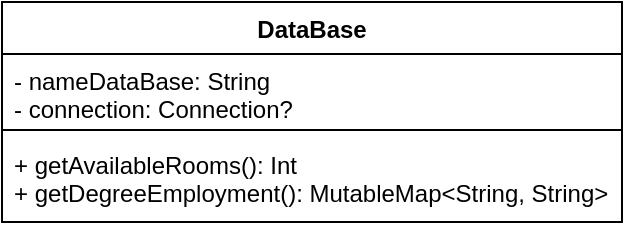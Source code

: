 <mxfile version="15.0.4" type="device"><diagram id="BdccEtXsRRhNt63hNcvo" name="Page-1"><mxGraphModel dx="1563" dy="752" grid="1" gridSize="10" guides="1" tooltips="1" connect="1" arrows="1" fold="1" page="1" pageScale="1" pageWidth="827" pageHeight="1169" math="0" shadow="0"><root><mxCell id="0"/><mxCell id="1" parent="0"/><mxCell id="pcuV6EthNsq6fxFhEwKU-56" value="DataBase" style="swimlane;fontStyle=1;align=center;verticalAlign=top;childLayout=stackLayout;horizontal=1;startSize=26;horizontalStack=0;resizeParent=1;resizeParentMax=0;resizeLast=0;collapsible=1;marginBottom=0;fontSize=12;" parent="1" vertex="1"><mxGeometry x="258" y="190" width="310" height="110" as="geometry"/></mxCell><mxCell id="pcuV6EthNsq6fxFhEwKU-57" value="- nameDataBase: String&#10;- connection: Connection?" style="text;strokeColor=none;fillColor=none;align=left;verticalAlign=top;spacingLeft=4;spacingRight=4;overflow=hidden;rotatable=0;points=[[0,0.5],[1,0.5]];portConstraint=eastwest;" parent="pcuV6EthNsq6fxFhEwKU-56" vertex="1"><mxGeometry y="26" width="310" height="34" as="geometry"/></mxCell><mxCell id="pcuV6EthNsq6fxFhEwKU-58" value="" style="line;strokeWidth=1;fillColor=none;align=left;verticalAlign=middle;spacingTop=-1;spacingLeft=3;spacingRight=3;rotatable=0;labelPosition=right;points=[];portConstraint=eastwest;" parent="pcuV6EthNsq6fxFhEwKU-56" vertex="1"><mxGeometry y="60" width="310" height="8" as="geometry"/></mxCell><mxCell id="pcuV6EthNsq6fxFhEwKU-59" value="+ getAvailableRooms(): Int&#10;+ getDegreeEmployment(): MutableMap&lt;String, String&gt;" style="text;strokeColor=none;fillColor=none;align=left;verticalAlign=top;spacingLeft=4;spacingRight=4;overflow=hidden;rotatable=0;points=[[0,0.5],[1,0.5]];portConstraint=eastwest;" parent="pcuV6EthNsq6fxFhEwKU-56" vertex="1"><mxGeometry y="68" width="310" height="42" as="geometry"/></mxCell></root></mxGraphModel></diagram></mxfile>